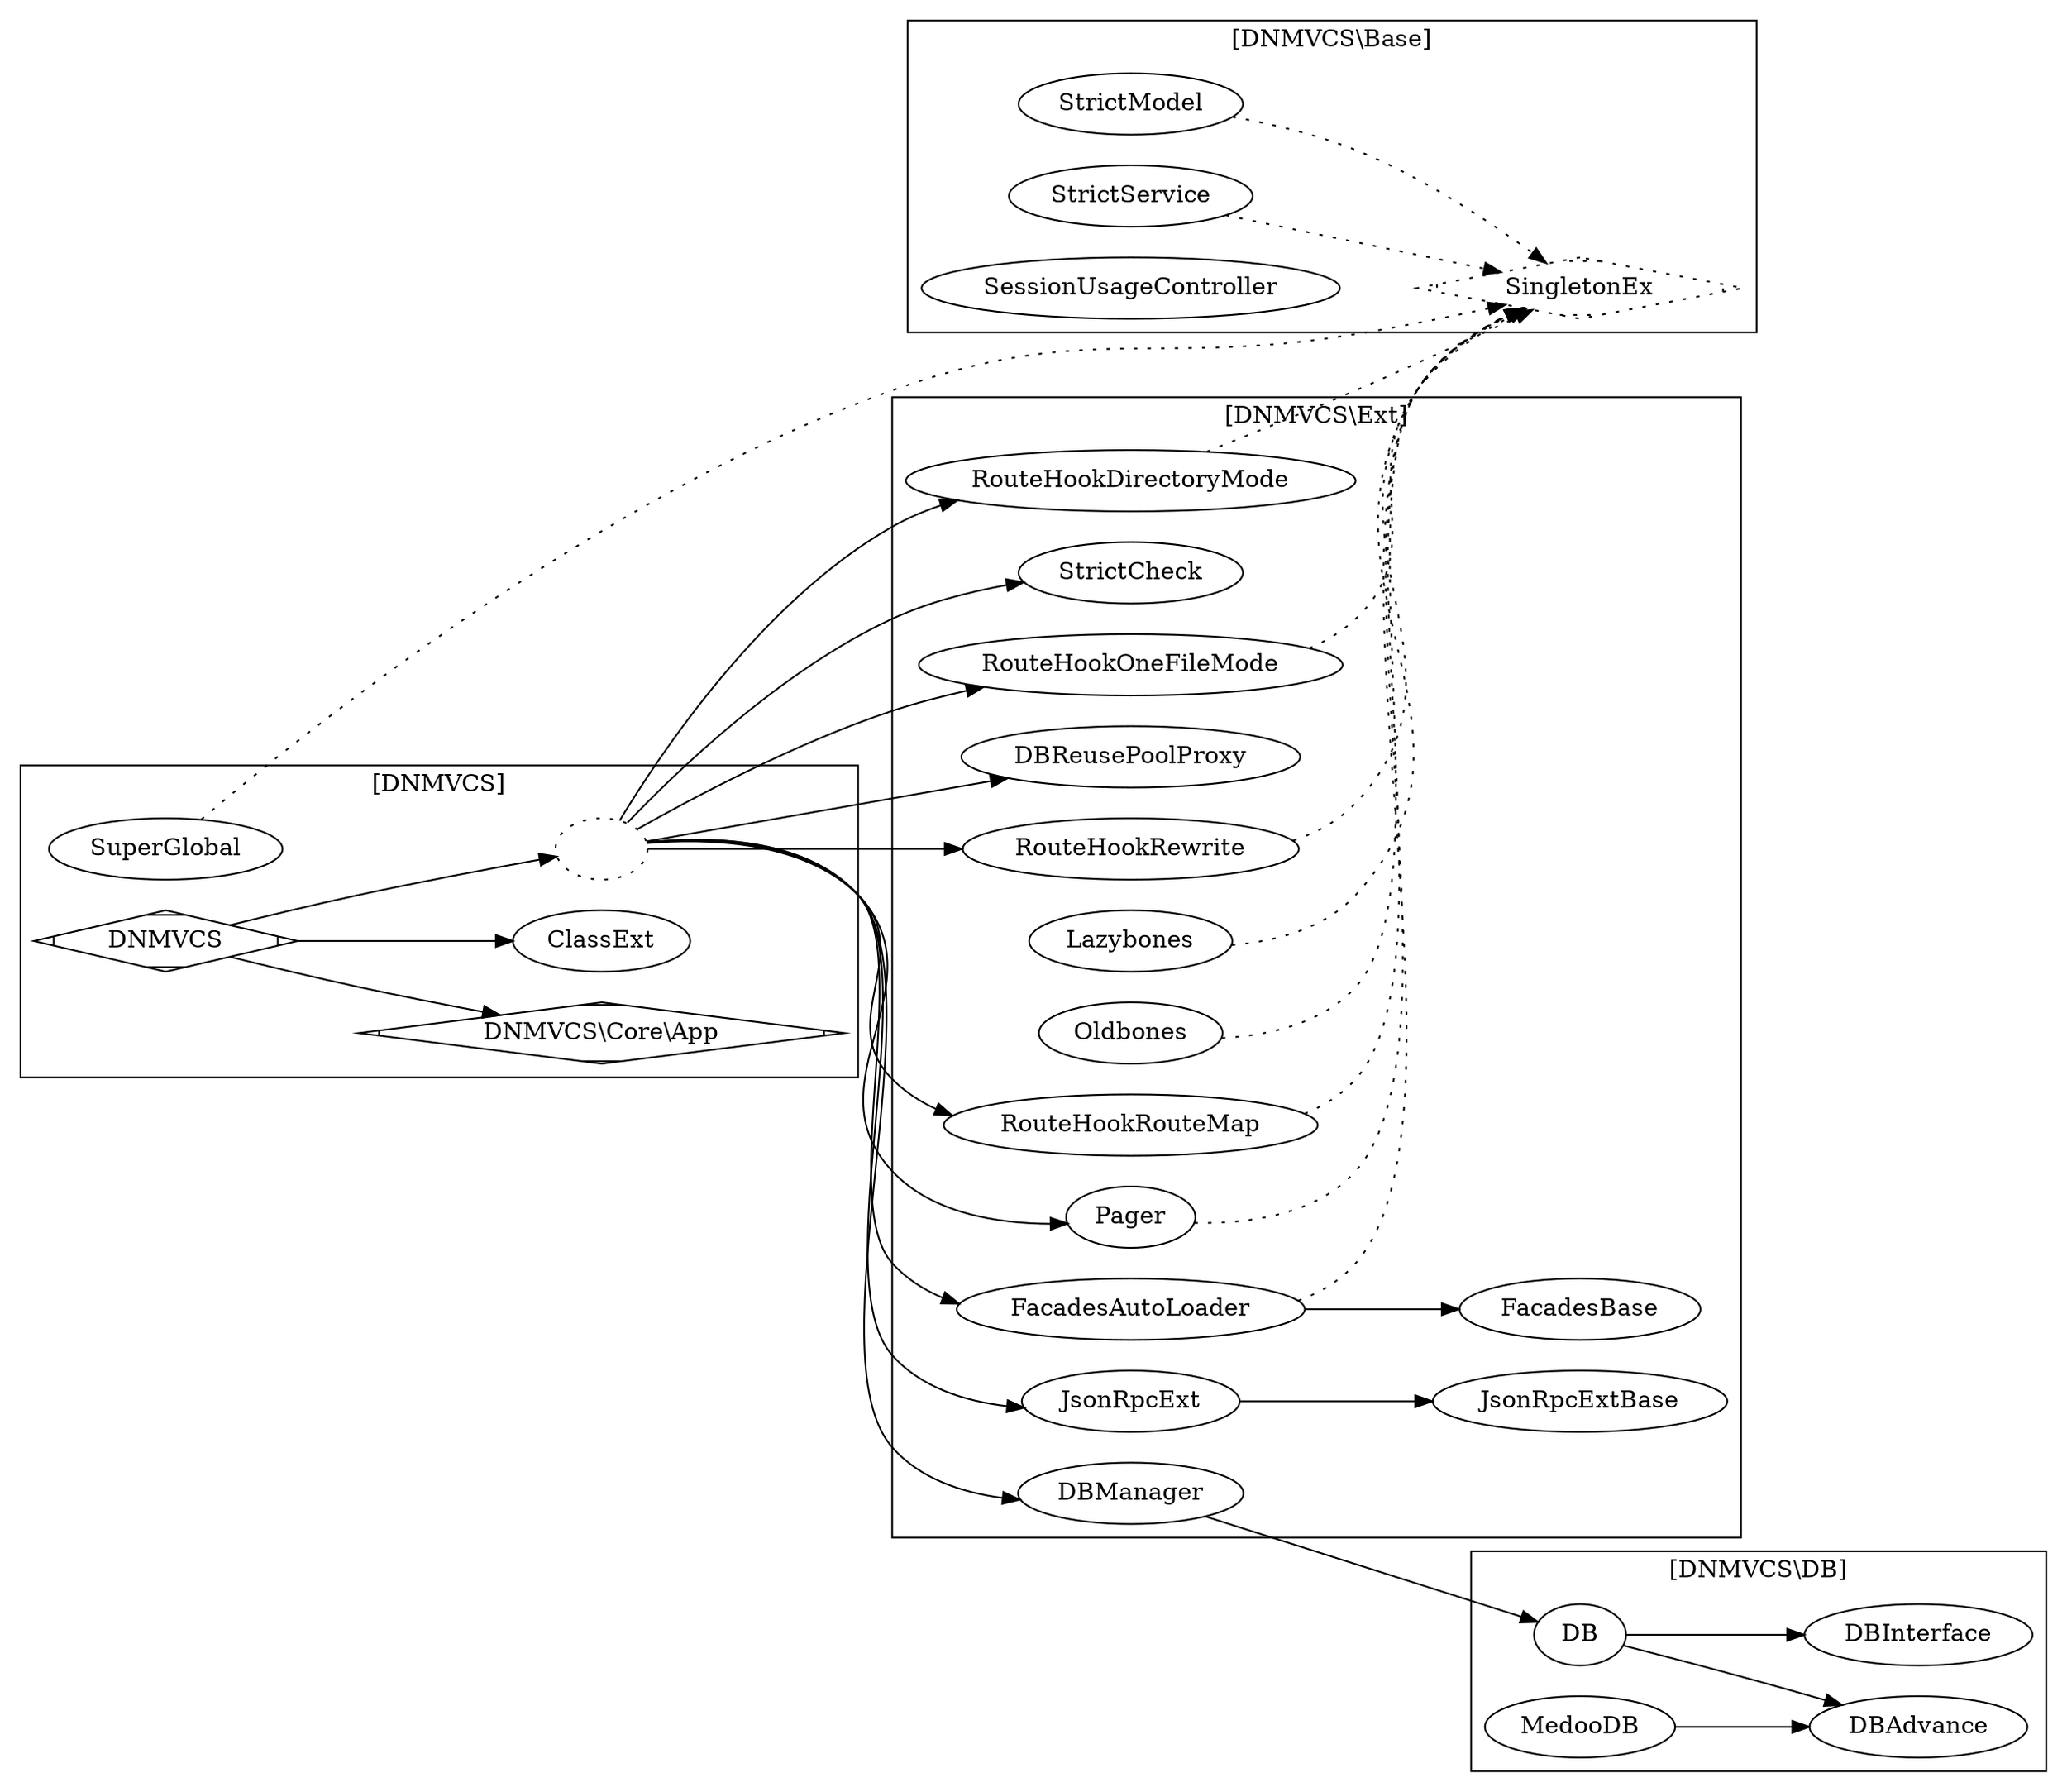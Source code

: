 digraph G{
/* This is a graphviz file */
graph [rankdir = "LR"];
    SingletonEx [shape=Mdiamond];

subgraph cluster_DNMVCS {
    label = "[DNMVCS]";

    DNMVCS -> Core_App;
    DNMVCS -> ClassExt;

    DNMVCS -> Ext;

    
    
    ClassExt;
    SuperGlobal;
    DNMVCS [shape=Mdiamond];
    
    Core_App[label="DNMVCS\\Core\\App" ,shape=Mdiamond];

}
subgraph cluster_Base {
    label = "[DNMVCS\\Base]";
StrictModel -> SingletonEx [style="dotted"]; 
StrictService -> SingletonEx [style="dotted"]; 
SessionUsageController;
}
subgraph cluster_SingletonEx {
    label = "[DNMVCS\\Base]";
        SuperGlobal -> SingletonEx[style="dotted"]; 

SingletonEx[style="dotted"]; 
}


subgraph cluster_DB {
    label = "[DNMVCS\\DB]";

    DB_DB -> DB_DBAdvance;
    DB_DB -> DB_DBInterface;
    DB_MedooDB -> DB_DBAdvance;

    DB_DB [label="DB"];
    DB_DBAdvance [label="DBAdvance"];
    DB_DBInterface [label="DBInterface"];
    DB_MedooDB [label="MedooDB"];


}






subgraph cluster_Ext {
label = "[DNMVCS\\Ext]";
    Ext [label="";style="dotted"];
    
    Ext -> DBManager -> DB_DB;
    Ext -> DBReusePoolProxy; 
    Ext -> FacadesAutoLoader;
    Ext -> JsonRpcExt;
    Ext -> Pager;
    Ext -> RouteHookDirectoryMode;
    Ext -> RouteHookOneFileMode;
    Ext -> RouteHookRewrite;
    Ext -> RouteHookRouteMap;
    Ext -> StrictCheck;
    
    
    JsonRpcExt -> JsonRpcExtBase ;

    FacadesAutoLoader ->FacadesBase ;
    FacadesAutoLoader -> SingletonEx [style="dotted"];
    
    RouteHookRewrite -> SingletonEx[style="dotted"]; 
    RouteHookRouteMap -> SingletonEx [style="dotted"]; 
    
    Lazybones -> SingletonEx [style="dotted"]; 
    Oldbones -> SingletonEx [style="dotted"]; 
    
    

    
    RouteHookDirectoryMode -> SingletonEx [style="dotted"]; 
    RouteHookOneFileMode -> SingletonEx [style="dotted"];

    Pager -> SingletonEx [style="dotted"]; 

}

}
